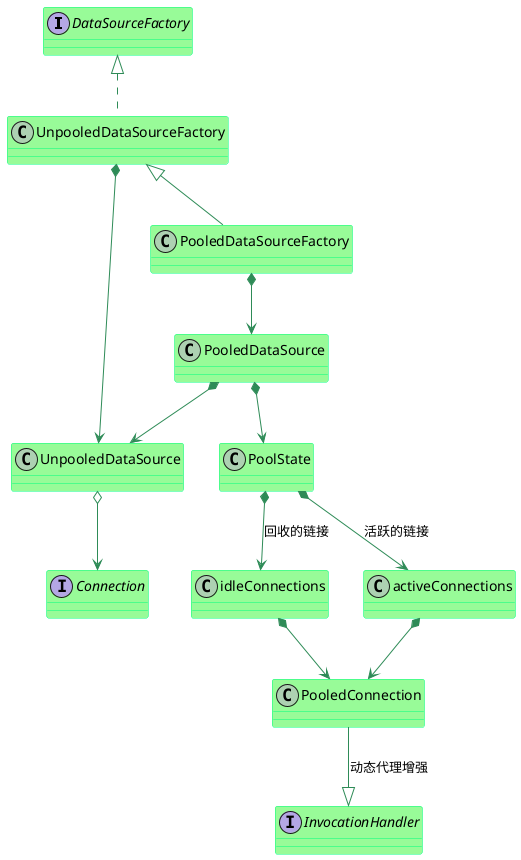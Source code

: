 @startuml
skinparam class {
	BackgroundColor PaleGreen
	ArrowColor SeaGreen
	BorderColor SpringGreen
}
skinparam stereotypeCBackgroundColor YellowGreen

interface DataSourceFactory
class UnpooledDataSourceFactory
class UnpooledDataSource
class PooledDataSourceFactory
class PooledDataSource
class PooledConnection
interface InvocationHandler
interface Connection
class PoolState

DataSourceFactory <|..  UnpooledDataSourceFactory
UnpooledDataSourceFactory *-->  UnpooledDataSource
UnpooledDataSource o-->  Connection
UnpooledDataSourceFactory <|-- PooledDataSourceFactory
PooledDataSourceFactory *-->  PooledDataSource
PooledDataSource *-->  PoolState
PooledDataSource *-->  UnpooledDataSource
PoolState *-->  idleConnections:回收的链接
PoolState *-->  activeConnections:活跃的链接
idleConnections *-->  PooledConnection
activeConnections *-->  PooledConnection
PooledConnection --|>  InvocationHandler:动态代理增强

@enduml